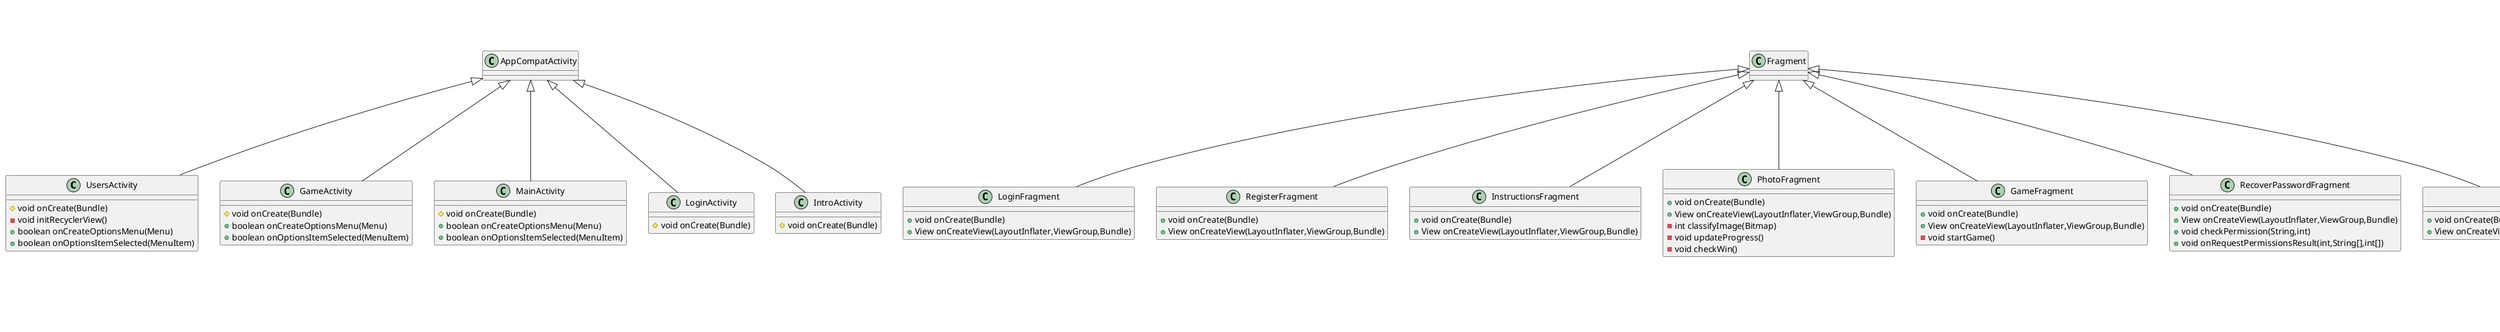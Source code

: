 @startuml
class UsersActivity {
# void onCreate(Bundle)
- void initRecyclerView()
+ boolean onCreateOptionsMenu(Menu)
+ boolean onOptionsItemSelected(MenuItem)
}

class LoginFragment {
+ void onCreate(Bundle)
+ View onCreateView(LayoutInflater,ViewGroup,Bundle)
}

class GameActivity {
# void onCreate(Bundle)
+ boolean onCreateOptionsMenu(Menu)
+ boolean onOptionsItemSelected(MenuItem)
}

class RegisterFragment {
+ void onCreate(Bundle)
+ View onCreateView(LayoutInflater,ViewGroup,Bundle)
}

class InstructionsFragment {
+ void onCreate(Bundle)
+ View onCreateView(LayoutInflater,ViewGroup,Bundle)
}

class UsersAdapter {
+ UsersViewHolder onCreateViewHolder(ViewGroup,int)
+ void onBindViewHolder(UsersViewHolder,int)
+ int getItemCount()
}

class UsersAdapter$UsersViewHolder {
}
class MainActivity {
# void onCreate(Bundle)
+ boolean onCreateOptionsMenu(Menu)
+ boolean onOptionsItemSelected(MenuItem)
}

class LoginActivity {
# void onCreate(Bundle)
}

class PhotoFragment {
+ void onCreate(Bundle)
+ View onCreateView(LayoutInflater,ViewGroup,Bundle)
- int classifyImage(Bitmap)
- void updateProgress()
- void checkWin()
}

class User {
+ String getUserName()
+ void setUserName(String)
+ String getUserPwd()
+ void setUserPwd(String)
+ String getUserPhone()
+ void setUserPhone(String)
+ String getUserGamesWon()
+ void setUserGamesWon(String)
}

class GameFragment {
+ void onCreate(Bundle)
+ View onCreateView(LayoutInflater,ViewGroup,Bundle)
- void startGame()
}

class RecoverPasswordFragment {
+ void onCreate(Bundle)
+ View onCreateView(LayoutInflater,ViewGroup,Bundle)
+ void checkPermission(String,int)
+ void onRequestPermissionsResult(int,String[],int[])
}

class IntroActivity {
# void onCreate(Bundle)
}

class WinFragment {
+ void onCreate(Bundle)
+ View onCreateView(LayoutInflater,ViewGroup,Bundle)
}

class HelperDB {
+ void onCreate(SQLiteDatabase)
+ void onUpgrade(SQLiteDatabase,int,int)
+ String buildUserTable()
+ ArrayList<User> getAllRecords()
+ User getRecord(String)
+ void updateRow(long,ContentValues)
}



AppCompatActivity <|-- UsersActivity
Fragment <|-- LoginFragment
AppCompatActivity <|-- GameActivity
Fragment <|-- RegisterFragment
Fragment <|-- InstructionsFragment
Adapter <|-- UsersAdapter
UsersAdapter +.. UsersAdapter$UsersViewHolder
ViewHolder <|-- UsersAdapter$UsersViewHolder
AppCompatActivity <|-- MainActivity
AppCompatActivity <|-- LoginActivity
Fragment <|-- PhotoFragment
Fragment <|-- GameFragment
Fragment <|-- RecoverPasswordFragment
AppCompatActivity <|-- IntroActivity
Fragment <|-- WinFragment
SQLiteOpenHelper <|-- HelperDB
@enduml